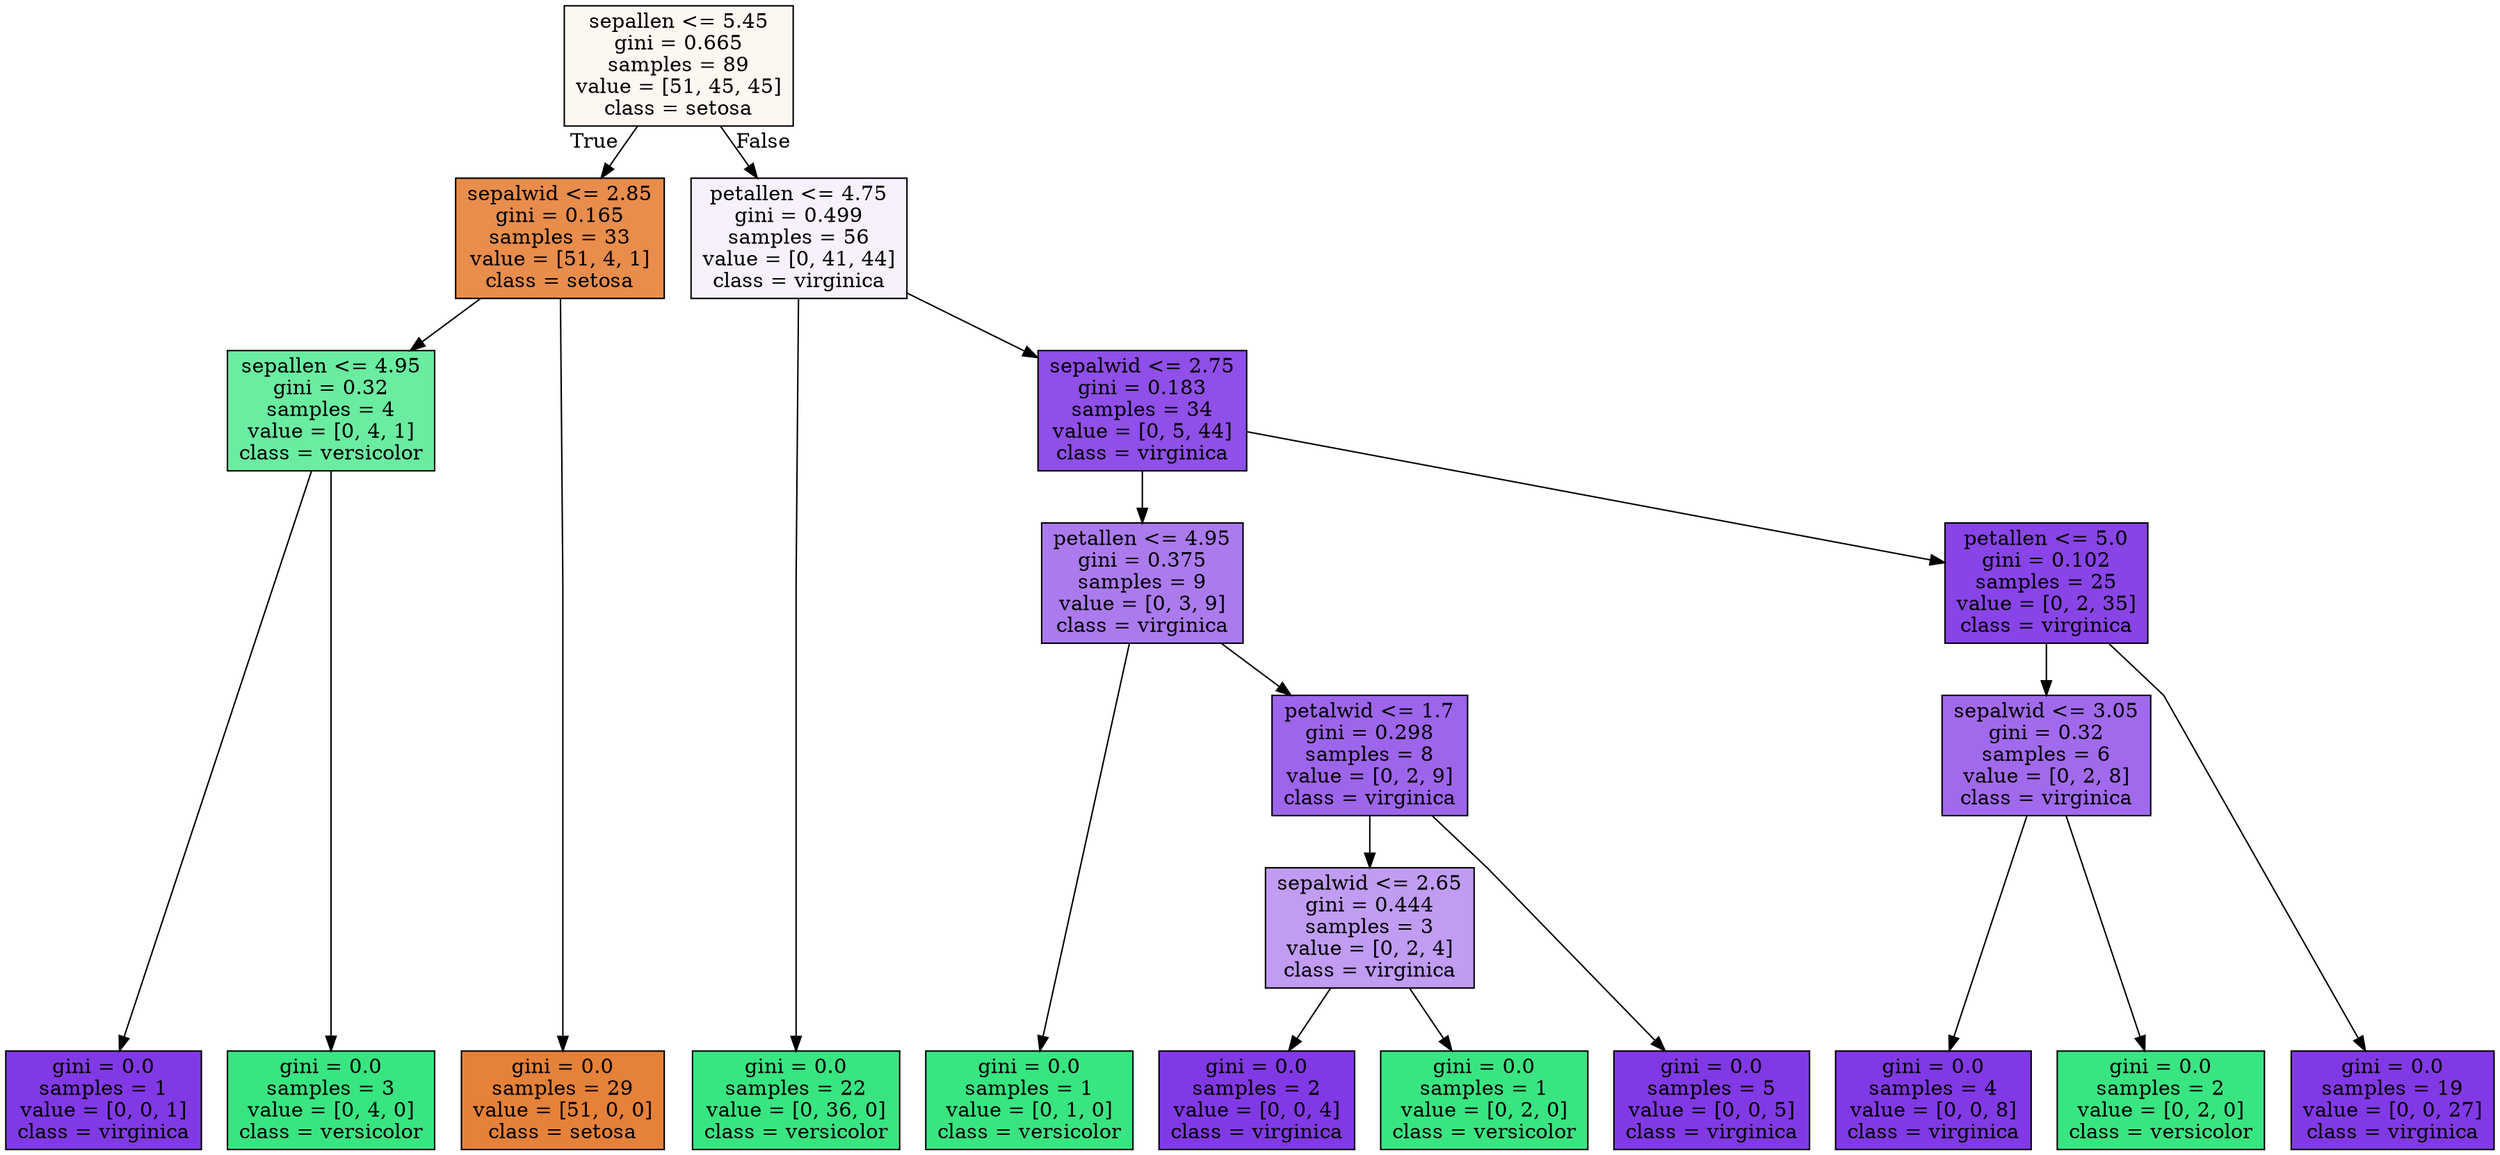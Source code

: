 digraph Tree {
node [shape=box, style="filled", color="black"] ;
graph [ranksep=equally, splines=polyline] ;
0 [label="sepallen <= 5.45\ngini = 0.665\nsamples = 89\nvalue = [51, 45, 45]\nclass = setosa", fillcolor="#e5813910"] ;
1 [label="sepalwid <= 2.85\ngini = 0.165\nsamples = 33\nvalue = [51, 4, 1]\nclass = setosa", fillcolor="#e58139e6"] ;
0 -> 1 [labeldistance=2.5, labelangle=45, headlabel="True"] ;
2 [label="sepallen <= 4.95\ngini = 0.32\nsamples = 4\nvalue = [0, 4, 1]\nclass = versicolor", fillcolor="#39e581bf"] ;
1 -> 2 ;
3 [label="gini = 0.0\nsamples = 1\nvalue = [0, 0, 1]\nclass = virginica", fillcolor="#8139e5ff"] ;
2 -> 3 ;
4 [label="gini = 0.0\nsamples = 3\nvalue = [0, 4, 0]\nclass = versicolor", fillcolor="#39e581ff"] ;
2 -> 4 ;
5 [label="gini = 0.0\nsamples = 29\nvalue = [51, 0, 0]\nclass = setosa", fillcolor="#e58139ff"] ;
1 -> 5 ;
6 [label="petallen <= 4.75\ngini = 0.499\nsamples = 56\nvalue = [0, 41, 44]\nclass = virginica", fillcolor="#8139e511"] ;
0 -> 6 [labeldistance=2.5, labelangle=-45, headlabel="False"] ;
7 [label="gini = 0.0\nsamples = 22\nvalue = [0, 36, 0]\nclass = versicolor", fillcolor="#39e581ff"] ;
6 -> 7 ;
8 [label="sepalwid <= 2.75\ngini = 0.183\nsamples = 34\nvalue = [0, 5, 44]\nclass = virginica", fillcolor="#8139e5e2"] ;
6 -> 8 ;
9 [label="petallen <= 4.95\ngini = 0.375\nsamples = 9\nvalue = [0, 3, 9]\nclass = virginica", fillcolor="#8139e5aa"] ;
8 -> 9 ;
10 [label="gini = 0.0\nsamples = 1\nvalue = [0, 1, 0]\nclass = versicolor", fillcolor="#39e581ff"] ;
9 -> 10 ;
11 [label="petalwid <= 1.7\ngini = 0.298\nsamples = 8\nvalue = [0, 2, 9]\nclass = virginica", fillcolor="#8139e5c6"] ;
9 -> 11 ;
12 [label="sepalwid <= 2.65\ngini = 0.444\nsamples = 3\nvalue = [0, 2, 4]\nclass = virginica", fillcolor="#8139e57f"] ;
11 -> 12 ;
13 [label="gini = 0.0\nsamples = 2\nvalue = [0, 0, 4]\nclass = virginica", fillcolor="#8139e5ff"] ;
12 -> 13 ;
14 [label="gini = 0.0\nsamples = 1\nvalue = [0, 2, 0]\nclass = versicolor", fillcolor="#39e581ff"] ;
12 -> 14 ;
15 [label="gini = 0.0\nsamples = 5\nvalue = [0, 0, 5]\nclass = virginica", fillcolor="#8139e5ff"] ;
11 -> 15 ;
16 [label="petallen <= 5.0\ngini = 0.102\nsamples = 25\nvalue = [0, 2, 35]\nclass = virginica", fillcolor="#8139e5f0"] ;
8 -> 16 ;
17 [label="sepalwid <= 3.05\ngini = 0.32\nsamples = 6\nvalue = [0, 2, 8]\nclass = virginica", fillcolor="#8139e5bf"] ;
16 -> 17 ;
18 [label="gini = 0.0\nsamples = 4\nvalue = [0, 0, 8]\nclass = virginica", fillcolor="#8139e5ff"] ;
17 -> 18 ;
19 [label="gini = 0.0\nsamples = 2\nvalue = [0, 2, 0]\nclass = versicolor", fillcolor="#39e581ff"] ;
17 -> 19 ;
20 [label="gini = 0.0\nsamples = 19\nvalue = [0, 0, 27]\nclass = virginica", fillcolor="#8139e5ff"] ;
16 -> 20 ;
{rank=same ; 0} ;
{rank=same ; 1; 6} ;
{rank=same ; 2; 8} ;
{rank=same ; 9; 16} ;
{rank=same ; 11; 17} ;
{rank=same ; 12} ;
{rank=same ; 3; 4; 5; 7; 10; 13; 14; 15; 18; 19; 20} ;
}